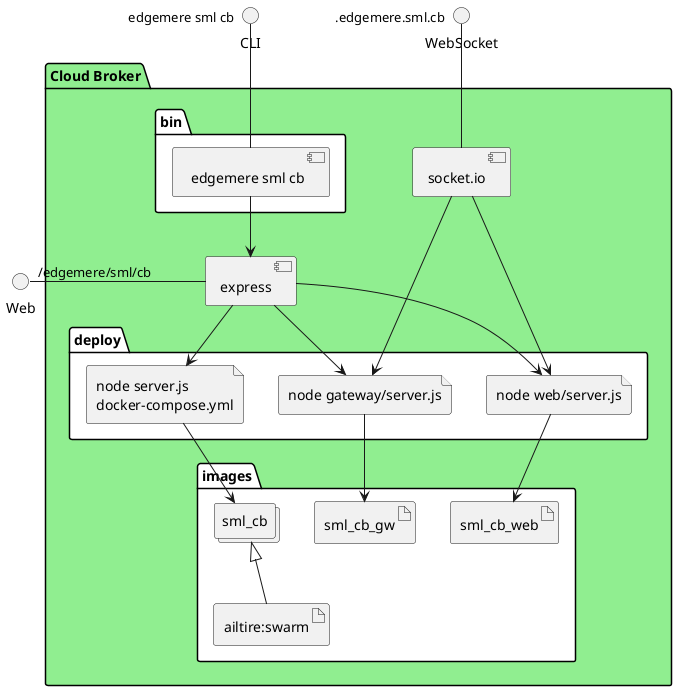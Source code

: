@startuml
  interface CLI
  interface Web
  interface WebSocket
package "Cloud Broker" #lightgreen {
  component express as REST
  component socket.io as socket
  folder bin #ffffff {
    component " edgemere sml cb" as binName
  }
  binName --> REST

  folder deploy #ffffff {
      file "node server.js\ndocker-compose.yml" as sml_cb_container
      REST --> sml_cb_container

  
    file "node web/server.js" as web_container
    REST --> web_container
    socket ---> web_container
  
    file "node gateway/server.js" as gateway_container
    REST --> gateway_container
    socket ---> gateway_container
  
  }
  folder images #ffffff {
    collections "sml_cb" as sml_cbimage
    artifact "ailtire:swarm" as ailtireswarm
    sml_cbimage <|-- ailtireswarm
    sml_cb_container --> sml_cbimage

  
      artifact sml_cb_web
      web_container --> sml_cb_web
    
      artifact sml_cb_gw
      gateway_container --> sml_cb_gw
    
  }
}
CLI " edgemere sml cb" -- binName
Web "/edgemere/sml/cb" - REST
WebSocket ".edgemere.sml.cb" -- socket

@enduml
